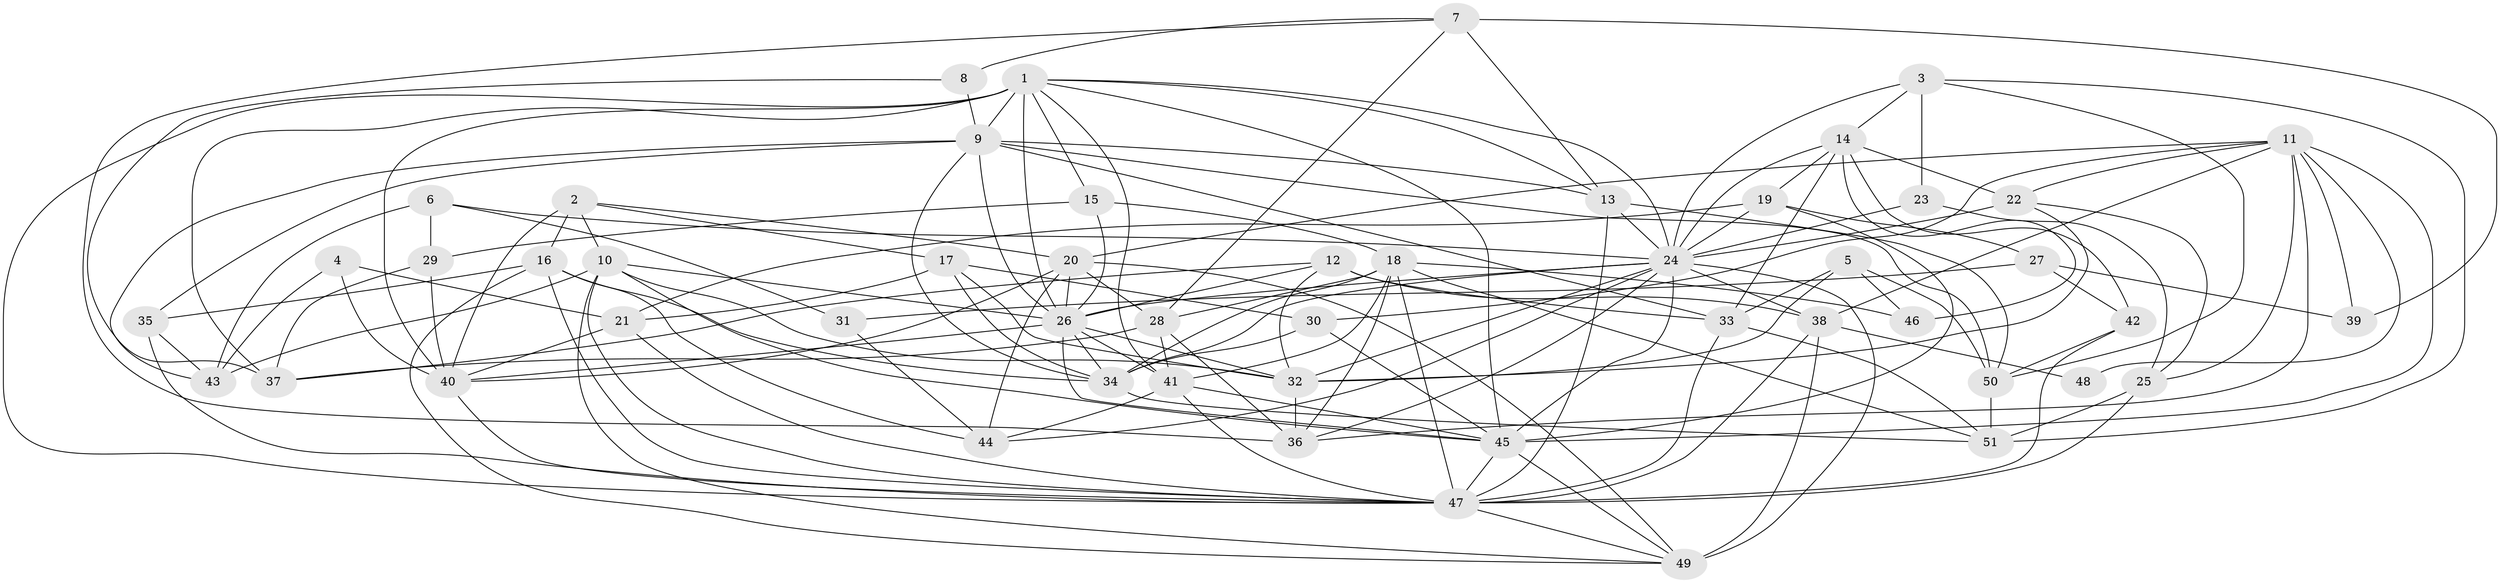 // original degree distribution, {4: 0.33070866141732286, 5: 0.1968503937007874, 8: 0.023622047244094488, 3: 0.25984251968503935, 6: 0.047244094488188976, 2: 0.11023622047244094, 7: 0.031496062992125984}
// Generated by graph-tools (version 1.1) at 2025/37/03/04/25 23:37:13]
// undirected, 51 vertices, 154 edges
graph export_dot {
  node [color=gray90,style=filled];
  1;
  2;
  3;
  4;
  5;
  6;
  7;
  8;
  9;
  10;
  11;
  12;
  13;
  14;
  15;
  16;
  17;
  18;
  19;
  20;
  21;
  22;
  23;
  24;
  25;
  26;
  27;
  28;
  29;
  30;
  31;
  32;
  33;
  34;
  35;
  36;
  37;
  38;
  39;
  40;
  41;
  42;
  43;
  44;
  45;
  46;
  47;
  48;
  49;
  50;
  51;
  1 -- 9 [weight=1.0];
  1 -- 13 [weight=1.0];
  1 -- 15 [weight=1.0];
  1 -- 24 [weight=1.0];
  1 -- 26 [weight=1.0];
  1 -- 37 [weight=1.0];
  1 -- 40 [weight=2.0];
  1 -- 41 [weight=1.0];
  1 -- 45 [weight=1.0];
  1 -- 47 [weight=2.0];
  2 -- 10 [weight=1.0];
  2 -- 16 [weight=1.0];
  2 -- 17 [weight=1.0];
  2 -- 20 [weight=1.0];
  2 -- 40 [weight=2.0];
  3 -- 14 [weight=1.0];
  3 -- 23 [weight=2.0];
  3 -- 24 [weight=1.0];
  3 -- 50 [weight=1.0];
  3 -- 51 [weight=1.0];
  4 -- 21 [weight=2.0];
  4 -- 40 [weight=1.0];
  4 -- 43 [weight=1.0];
  5 -- 32 [weight=1.0];
  5 -- 33 [weight=1.0];
  5 -- 46 [weight=1.0];
  5 -- 50 [weight=1.0];
  6 -- 24 [weight=1.0];
  6 -- 29 [weight=2.0];
  6 -- 31 [weight=1.0];
  6 -- 43 [weight=1.0];
  7 -- 8 [weight=1.0];
  7 -- 13 [weight=1.0];
  7 -- 28 [weight=1.0];
  7 -- 36 [weight=1.0];
  7 -- 39 [weight=1.0];
  8 -- 9 [weight=1.0];
  8 -- 37 [weight=1.0];
  9 -- 13 [weight=1.0];
  9 -- 26 [weight=1.0];
  9 -- 33 [weight=1.0];
  9 -- 34 [weight=1.0];
  9 -- 35 [weight=1.0];
  9 -- 43 [weight=1.0];
  9 -- 50 [weight=1.0];
  10 -- 26 [weight=1.0];
  10 -- 32 [weight=1.0];
  10 -- 43 [weight=1.0];
  10 -- 45 [weight=1.0];
  10 -- 47 [weight=1.0];
  10 -- 49 [weight=1.0];
  11 -- 20 [weight=1.0];
  11 -- 22 [weight=1.0];
  11 -- 25 [weight=1.0];
  11 -- 30 [weight=2.0];
  11 -- 36 [weight=1.0];
  11 -- 38 [weight=1.0];
  11 -- 39 [weight=1.0];
  11 -- 45 [weight=1.0];
  11 -- 48 [weight=1.0];
  12 -- 26 [weight=1.0];
  12 -- 32 [weight=1.0];
  12 -- 33 [weight=1.0];
  12 -- 37 [weight=1.0];
  12 -- 38 [weight=1.0];
  13 -- 24 [weight=2.0];
  13 -- 47 [weight=1.0];
  13 -- 50 [weight=1.0];
  14 -- 19 [weight=1.0];
  14 -- 22 [weight=1.0];
  14 -- 24 [weight=1.0];
  14 -- 33 [weight=1.0];
  14 -- 42 [weight=1.0];
  14 -- 46 [weight=1.0];
  15 -- 18 [weight=1.0];
  15 -- 26 [weight=1.0];
  15 -- 29 [weight=1.0];
  16 -- 34 [weight=1.0];
  16 -- 35 [weight=1.0];
  16 -- 44 [weight=1.0];
  16 -- 47 [weight=1.0];
  16 -- 49 [weight=1.0];
  17 -- 21 [weight=1.0];
  17 -- 30 [weight=1.0];
  17 -- 32 [weight=1.0];
  17 -- 34 [weight=1.0];
  18 -- 28 [weight=2.0];
  18 -- 34 [weight=1.0];
  18 -- 36 [weight=1.0];
  18 -- 41 [weight=1.0];
  18 -- 46 [weight=2.0];
  18 -- 47 [weight=2.0];
  18 -- 51 [weight=1.0];
  19 -- 21 [weight=1.0];
  19 -- 24 [weight=1.0];
  19 -- 27 [weight=1.0];
  19 -- 45 [weight=1.0];
  20 -- 26 [weight=1.0];
  20 -- 28 [weight=1.0];
  20 -- 40 [weight=1.0];
  20 -- 44 [weight=1.0];
  20 -- 49 [weight=1.0];
  21 -- 40 [weight=1.0];
  21 -- 47 [weight=1.0];
  22 -- 24 [weight=1.0];
  22 -- 25 [weight=1.0];
  22 -- 32 [weight=1.0];
  23 -- 24 [weight=2.0];
  23 -- 25 [weight=1.0];
  24 -- 26 [weight=1.0];
  24 -- 32 [weight=1.0];
  24 -- 34 [weight=1.0];
  24 -- 36 [weight=1.0];
  24 -- 38 [weight=1.0];
  24 -- 44 [weight=1.0];
  24 -- 45 [weight=1.0];
  24 -- 49 [weight=1.0];
  25 -- 47 [weight=2.0];
  25 -- 51 [weight=2.0];
  26 -- 32 [weight=1.0];
  26 -- 34 [weight=1.0];
  26 -- 40 [weight=1.0];
  26 -- 41 [weight=1.0];
  26 -- 45 [weight=1.0];
  27 -- 31 [weight=1.0];
  27 -- 39 [weight=1.0];
  27 -- 42 [weight=1.0];
  28 -- 36 [weight=1.0];
  28 -- 37 [weight=1.0];
  28 -- 41 [weight=1.0];
  29 -- 37 [weight=1.0];
  29 -- 40 [weight=1.0];
  30 -- 34 [weight=1.0];
  30 -- 45 [weight=1.0];
  31 -- 44 [weight=1.0];
  32 -- 36 [weight=2.0];
  33 -- 47 [weight=1.0];
  33 -- 51 [weight=1.0];
  34 -- 51 [weight=1.0];
  35 -- 43 [weight=1.0];
  35 -- 47 [weight=1.0];
  38 -- 47 [weight=1.0];
  38 -- 48 [weight=2.0];
  38 -- 49 [weight=2.0];
  40 -- 47 [weight=1.0];
  41 -- 44 [weight=1.0];
  41 -- 45 [weight=1.0];
  41 -- 47 [weight=1.0];
  42 -- 47 [weight=1.0];
  42 -- 50 [weight=1.0];
  45 -- 47 [weight=2.0];
  45 -- 49 [weight=1.0];
  47 -- 49 [weight=1.0];
  50 -- 51 [weight=2.0];
}
